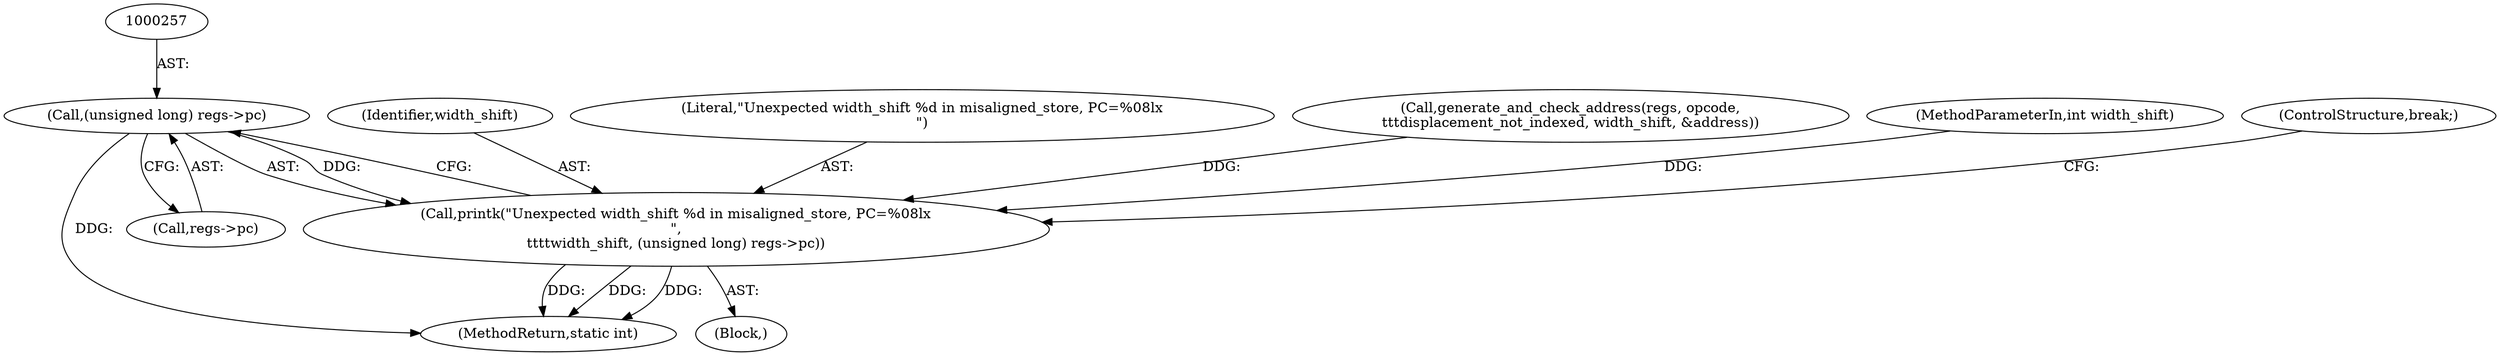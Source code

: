 digraph "0_linux_a8b0ca17b80e92faab46ee7179ba9e99ccb61233_27@pointer" {
"1000256" [label="(Call,(unsigned long) regs->pc)"];
"1000253" [label="(Call,printk(\"Unexpected width_shift %d in misaligned_store, PC=%08lx\n\",\n\t\t\t\twidth_shift, (unsigned long) regs->pc))"];
"1000255" [label="(Identifier,width_shift)"];
"1000253" [label="(Call,printk(\"Unexpected width_shift %d in misaligned_store, PC=%08lx\n\",\n\t\t\t\twidth_shift, (unsigned long) regs->pc))"];
"1000254" [label="(Literal,\"Unexpected width_shift %d in misaligned_store, PC=%08lx\n\")"];
"1000264" [label="(MethodReturn,static int)"];
"1000258" [label="(Call,regs->pc)"];
"1000242" [label="(Block,)"];
"1000114" [label="(Call,generate_and_check_address(regs, opcode,\n\t\t\tdisplacement_not_indexed, width_shift, &address))"];
"1000256" [label="(Call,(unsigned long) regs->pc)"];
"1000107" [label="(MethodParameterIn,int width_shift)"];
"1000261" [label="(ControlStructure,break;)"];
"1000256" -> "1000253"  [label="AST: "];
"1000256" -> "1000258"  [label="CFG: "];
"1000257" -> "1000256"  [label="AST: "];
"1000258" -> "1000256"  [label="AST: "];
"1000253" -> "1000256"  [label="CFG: "];
"1000256" -> "1000264"  [label="DDG: "];
"1000256" -> "1000253"  [label="DDG: "];
"1000253" -> "1000242"  [label="AST: "];
"1000254" -> "1000253"  [label="AST: "];
"1000255" -> "1000253"  [label="AST: "];
"1000261" -> "1000253"  [label="CFG: "];
"1000253" -> "1000264"  [label="DDG: "];
"1000253" -> "1000264"  [label="DDG: "];
"1000253" -> "1000264"  [label="DDG: "];
"1000114" -> "1000253"  [label="DDG: "];
"1000107" -> "1000253"  [label="DDG: "];
}
